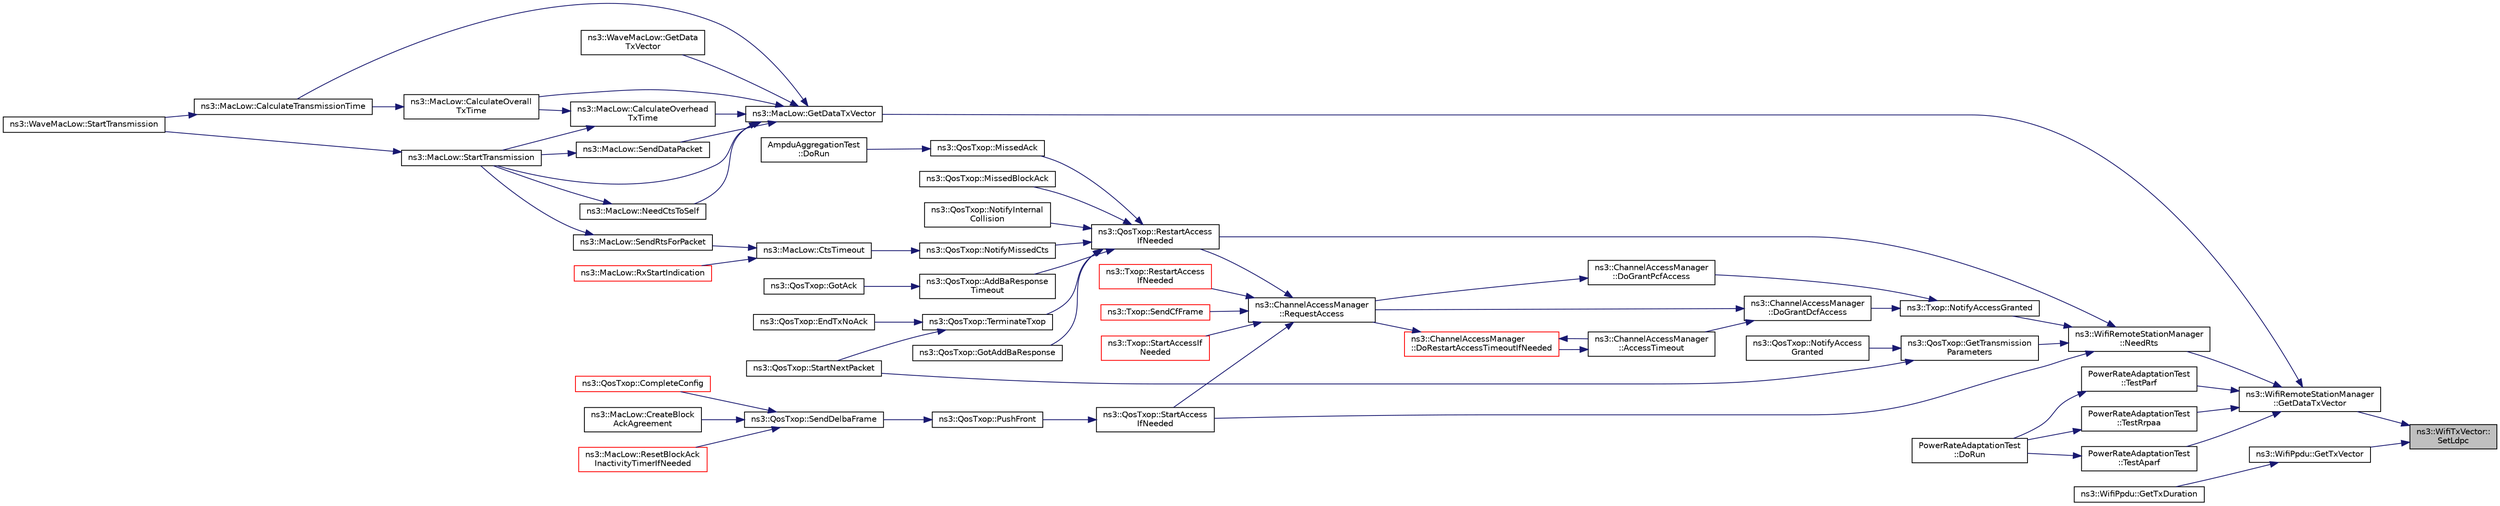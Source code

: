 digraph "ns3::WifiTxVector::SetLdpc"
{
 // LATEX_PDF_SIZE
  edge [fontname="Helvetica",fontsize="10",labelfontname="Helvetica",labelfontsize="10"];
  node [fontname="Helvetica",fontsize="10",shape=record];
  rankdir="RL";
  Node1 [label="ns3::WifiTxVector::\lSetLdpc",height=0.2,width=0.4,color="black", fillcolor="grey75", style="filled", fontcolor="black",tooltip="Sets if LDPC FEC coding is being used."];
  Node1 -> Node2 [dir="back",color="midnightblue",fontsize="10",style="solid",fontname="Helvetica"];
  Node2 [label="ns3::WifiRemoteStationManager\l::GetDataTxVector",height=0.2,width=0.4,color="black", fillcolor="white", style="filled",URL="$classns3_1_1_wifi_remote_station_manager.html#a694863b2c3093952b2629e5a2d341a75",tooltip=" "];
  Node2 -> Node3 [dir="back",color="midnightblue",fontsize="10",style="solid",fontname="Helvetica"];
  Node3 [label="ns3::MacLow::GetDataTxVector",height=0.2,width=0.4,color="black", fillcolor="white", style="filled",URL="$classns3_1_1_mac_low.html#aeb3a8ccdb7a068b7ee69d507a66a1b60",tooltip="Return a TXVECTOR for the Data frame given the destination."];
  Node3 -> Node4 [dir="back",color="midnightblue",fontsize="10",style="solid",fontname="Helvetica"];
  Node4 [label="ns3::MacLow::CalculateOverall\lTxTime",height=0.2,width=0.4,color="black", fillcolor="white", style="filled",URL="$classns3_1_1_mac_low.html#a77295a7a4b2e8787e8217f1e58b1746f",tooltip=" "];
  Node4 -> Node5 [dir="back",color="midnightblue",fontsize="10",style="solid",fontname="Helvetica"];
  Node5 [label="ns3::MacLow::CalculateTransmissionTime",height=0.2,width=0.4,color="black", fillcolor="white", style="filled",URL="$classns3_1_1_mac_low.html#a753fdeae4fb18b9b4d3b48c61f721686",tooltip=" "];
  Node5 -> Node6 [dir="back",color="midnightblue",fontsize="10",style="solid",fontname="Helvetica"];
  Node6 [label="ns3::WaveMacLow::StartTransmission",height=0.2,width=0.4,color="black", fillcolor="white", style="filled",URL="$classns3_1_1_wave_mac_low.html#abf4a90e9984a73b24197706fb79118b1",tooltip=" "];
  Node3 -> Node7 [dir="back",color="midnightblue",fontsize="10",style="solid",fontname="Helvetica"];
  Node7 [label="ns3::MacLow::CalculateOverhead\lTxTime",height=0.2,width=0.4,color="black", fillcolor="white", style="filled",URL="$classns3_1_1_mac_low.html#aa2d5acb9a87a417cfa46a4e8b4a8ed01",tooltip=" "];
  Node7 -> Node4 [dir="back",color="midnightblue",fontsize="10",style="solid",fontname="Helvetica"];
  Node7 -> Node8 [dir="back",color="midnightblue",fontsize="10",style="solid",fontname="Helvetica"];
  Node8 [label="ns3::MacLow::StartTransmission",height=0.2,width=0.4,color="black", fillcolor="white", style="filled",URL="$classns3_1_1_mac_low.html#aa477261c5209c13c66af9e2ae78b07e5",tooltip=" "];
  Node8 -> Node6 [dir="back",color="midnightblue",fontsize="10",style="solid",fontname="Helvetica"];
  Node3 -> Node5 [dir="back",color="midnightblue",fontsize="10",style="solid",fontname="Helvetica"];
  Node3 -> Node9 [dir="back",color="midnightblue",fontsize="10",style="solid",fontname="Helvetica"];
  Node9 [label="ns3::WaveMacLow::GetData\lTxVector",height=0.2,width=0.4,color="black", fillcolor="white", style="filled",URL="$classns3_1_1_wave_mac_low.html#a1bb1f43357a8c9513961eca42e104de4",tooltip="Return a TXVECTOR for the DATA frame given the destination."];
  Node3 -> Node10 [dir="back",color="midnightblue",fontsize="10",style="solid",fontname="Helvetica"];
  Node10 [label="ns3::MacLow::NeedCtsToSelf",height=0.2,width=0.4,color="black", fillcolor="white", style="filled",URL="$classns3_1_1_mac_low.html#a3cb981924c8ab9855e5779792988dd21",tooltip="Check if CTS-to-self mechanism should be used for the current packet."];
  Node10 -> Node8 [dir="back",color="midnightblue",fontsize="10",style="solid",fontname="Helvetica"];
  Node3 -> Node11 [dir="back",color="midnightblue",fontsize="10",style="solid",fontname="Helvetica"];
  Node11 [label="ns3::MacLow::SendDataPacket",height=0.2,width=0.4,color="black", fillcolor="white", style="filled",URL="$classns3_1_1_mac_low.html#ab177d7c7ba53c56f91612114412914bf",tooltip="Send Data packet, which can be Data-Ack or RTS-CTS-Data-Ack transaction."];
  Node11 -> Node8 [dir="back",color="midnightblue",fontsize="10",style="solid",fontname="Helvetica"];
  Node3 -> Node8 [dir="back",color="midnightblue",fontsize="10",style="solid",fontname="Helvetica"];
  Node2 -> Node12 [dir="back",color="midnightblue",fontsize="10",style="solid",fontname="Helvetica"];
  Node12 [label="ns3::WifiRemoteStationManager\l::NeedRts",height=0.2,width=0.4,color="black", fillcolor="white", style="filled",URL="$classns3_1_1_wifi_remote_station_manager.html#a39ace4bf721e87a345bcd650f990ae3c",tooltip=" "];
  Node12 -> Node13 [dir="back",color="midnightblue",fontsize="10",style="solid",fontname="Helvetica"];
  Node13 [label="ns3::QosTxop::GetTransmission\lParameters",height=0.2,width=0.4,color="black", fillcolor="white", style="filled",URL="$classns3_1_1_qos_txop.html#ae6b31f57e1aa10ddca460df53d7498fa",tooltip="Compute the MacLow transmission parameters for the given frame."];
  Node13 -> Node14 [dir="back",color="midnightblue",fontsize="10",style="solid",fontname="Helvetica"];
  Node14 [label="ns3::QosTxop::NotifyAccess\lGranted",height=0.2,width=0.4,color="black", fillcolor="white", style="filled",URL="$classns3_1_1_qos_txop.html#a0d5a35b715d1c8415d5d95a5f0b2814c",tooltip="Notify the Txop that access has been granted."];
  Node13 -> Node15 [dir="back",color="midnightblue",fontsize="10",style="solid",fontname="Helvetica"];
  Node15 [label="ns3::QosTxop::StartNextPacket",height=0.2,width=0.4,color="black", fillcolor="white", style="filled",URL="$classns3_1_1_qos_txop.html#ab1e6895b44d7a58e5a563db3ba39fa58",tooltip="Start transmission for the next packet if allowed by the TxopLimit."];
  Node12 -> Node16 [dir="back",color="midnightblue",fontsize="10",style="solid",fontname="Helvetica"];
  Node16 [label="ns3::Txop::NotifyAccessGranted",height=0.2,width=0.4,color="black", fillcolor="white", style="filled",URL="$classns3_1_1_txop.html#ad00c94d57c2d4df4ff1f0a8064805b65",tooltip="Notify the Txop that access has been granted."];
  Node16 -> Node17 [dir="back",color="midnightblue",fontsize="10",style="solid",fontname="Helvetica"];
  Node17 [label="ns3::ChannelAccessManager\l::DoGrantDcfAccess",height=0.2,width=0.4,color="black", fillcolor="white", style="filled",URL="$classns3_1_1_channel_access_manager.html#ab456b95950fd1381ed14c4f7289b997e",tooltip="Grant access to Txop using DCF/EDCF contention rules."];
  Node17 -> Node18 [dir="back",color="midnightblue",fontsize="10",style="solid",fontname="Helvetica"];
  Node18 [label="ns3::ChannelAccessManager\l::AccessTimeout",height=0.2,width=0.4,color="black", fillcolor="white", style="filled",URL="$classns3_1_1_channel_access_manager.html#a0b155956cb94bba762d15d54cc1fe7ca",tooltip="Called when access timeout should occur (e.g."];
  Node18 -> Node19 [dir="back",color="midnightblue",fontsize="10",style="solid",fontname="Helvetica"];
  Node19 [label="ns3::ChannelAccessManager\l::DoRestartAccessTimeoutIfNeeded",height=0.2,width=0.4,color="red", fillcolor="white", style="filled",URL="$classns3_1_1_channel_access_manager.html#a4197521f9ff8b1a70f837ed87e8737e3",tooltip=" "];
  Node19 -> Node18 [dir="back",color="midnightblue",fontsize="10",style="solid",fontname="Helvetica"];
  Node19 -> Node24 [dir="back",color="midnightblue",fontsize="10",style="solid",fontname="Helvetica"];
  Node24 [label="ns3::ChannelAccessManager\l::RequestAccess",height=0.2,width=0.4,color="black", fillcolor="white", style="filled",URL="$classns3_1_1_channel_access_manager.html#abb772d23a9ee81e9b6ce46b3aefc67a8",tooltip=" "];
  Node24 -> Node25 [dir="back",color="midnightblue",fontsize="10",style="solid",fontname="Helvetica"];
  Node25 [label="ns3::QosTxop::RestartAccess\lIfNeeded",height=0.2,width=0.4,color="black", fillcolor="white", style="filled",URL="$classns3_1_1_qos_txop.html#a3d5d94d486873862978c1fde6e295422",tooltip="Restart access request if needed."];
  Node25 -> Node26 [dir="back",color="midnightblue",fontsize="10",style="solid",fontname="Helvetica"];
  Node26 [label="ns3::QosTxop::AddBaResponse\lTimeout",height=0.2,width=0.4,color="black", fillcolor="white", style="filled",URL="$classns3_1_1_qos_txop.html#a30f5c2af1b50e6ee48771de46cd8033f",tooltip="Callback when ADDBA response is not received after timeout."];
  Node26 -> Node27 [dir="back",color="midnightblue",fontsize="10",style="solid",fontname="Helvetica"];
  Node27 [label="ns3::QosTxop::GotAck",height=0.2,width=0.4,color="black", fillcolor="white", style="filled",URL="$classns3_1_1_qos_txop.html#ac8fc9fff319b72efa72d3c984c8ed37f",tooltip="Event handler when an Ack is received."];
  Node25 -> Node28 [dir="back",color="midnightblue",fontsize="10",style="solid",fontname="Helvetica"];
  Node28 [label="ns3::QosTxop::GotAddBaResponse",height=0.2,width=0.4,color="black", fillcolor="white", style="filled",URL="$classns3_1_1_qos_txop.html#ac9eb0a34c5182eecd976e4b0b6b69c2f",tooltip="Event handler when an ADDBA response is received."];
  Node25 -> Node29 [dir="back",color="midnightblue",fontsize="10",style="solid",fontname="Helvetica"];
  Node29 [label="ns3::QosTxop::MissedAck",height=0.2,width=0.4,color="black", fillcolor="white", style="filled",URL="$classns3_1_1_qos_txop.html#aefd7967703c6f16501599e943f94298b",tooltip="Event handler when an Ack is missed."];
  Node29 -> Node30 [dir="back",color="midnightblue",fontsize="10",style="solid",fontname="Helvetica"];
  Node30 [label="AmpduAggregationTest\l::DoRun",height=0.2,width=0.4,color="black", fillcolor="white", style="filled",URL="$class_ampdu_aggregation_test.html#a7414dc8d4dd982ab4c1eaadb5b2c693d",tooltip="Implementation to actually run this TestCase."];
  Node25 -> Node31 [dir="back",color="midnightblue",fontsize="10",style="solid",fontname="Helvetica"];
  Node31 [label="ns3::QosTxop::MissedBlockAck",height=0.2,width=0.4,color="black", fillcolor="white", style="filled",URL="$classns3_1_1_qos_txop.html#a53f04ba906e1b7c99f35eafbb11d4479",tooltip="Event handler when a BlockAck timeout has occurred."];
  Node25 -> Node32 [dir="back",color="midnightblue",fontsize="10",style="solid",fontname="Helvetica"];
  Node32 [label="ns3::QosTxop::NotifyInternal\lCollision",height=0.2,width=0.4,color="black", fillcolor="white", style="filled",URL="$classns3_1_1_qos_txop.html#a89bd16f2271d51bb1ddafb339b07f54a",tooltip="Notify the Txop that internal collision has occurred."];
  Node25 -> Node33 [dir="back",color="midnightblue",fontsize="10",style="solid",fontname="Helvetica"];
  Node33 [label="ns3::QosTxop::NotifyMissedCts",height=0.2,width=0.4,color="black", fillcolor="white", style="filled",URL="$classns3_1_1_qos_txop.html#a0b82aec30711d3b4fb94d164388ecf9c",tooltip="Event handler when a CTS timeout has occurred."];
  Node33 -> Node34 [dir="back",color="midnightblue",fontsize="10",style="solid",fontname="Helvetica"];
  Node34 [label="ns3::MacLow::CtsTimeout",height=0.2,width=0.4,color="black", fillcolor="white", style="filled",URL="$classns3_1_1_mac_low.html#a35adb9b4c7f1035da2cb080289ba9cf7",tooltip="Event handler when CTS timeout occurs."];
  Node34 -> Node35 [dir="back",color="midnightblue",fontsize="10",style="solid",fontname="Helvetica"];
  Node35 [label="ns3::MacLow::RxStartIndication",height=0.2,width=0.4,color="red", fillcolor="white", style="filled",URL="$classns3_1_1_mac_low.html#af096a2fe9597c4ca80ae1af4870a45a8",tooltip=" "];
  Node34 -> Node38 [dir="back",color="midnightblue",fontsize="10",style="solid",fontname="Helvetica"];
  Node38 [label="ns3::MacLow::SendRtsForPacket",height=0.2,width=0.4,color="black", fillcolor="white", style="filled",URL="$classns3_1_1_mac_low.html#ac472702b866a51ea2dfb7637381897aa",tooltip="Send RTS to begin RTS-CTS-Data-Ack transaction."];
  Node38 -> Node8 [dir="back",color="midnightblue",fontsize="10",style="solid",fontname="Helvetica"];
  Node25 -> Node39 [dir="back",color="midnightblue",fontsize="10",style="solid",fontname="Helvetica"];
  Node39 [label="ns3::QosTxop::TerminateTxop",height=0.2,width=0.4,color="black", fillcolor="white", style="filled",URL="$classns3_1_1_qos_txop.html#a376a2de891a03e243c56c6af5544c6ae",tooltip="Update backoff and restart access if needed."];
  Node39 -> Node40 [dir="back",color="midnightblue",fontsize="10",style="solid",fontname="Helvetica"];
  Node40 [label="ns3::QosTxop::EndTxNoAck",height=0.2,width=0.4,color="black", fillcolor="white", style="filled",URL="$classns3_1_1_qos_txop.html#a05d86df8343fe65adf7a953701062ec1",tooltip="Event handler when a transmission that does not require an Ack has completed."];
  Node39 -> Node15 [dir="back",color="midnightblue",fontsize="10",style="solid",fontname="Helvetica"];
  Node24 -> Node41 [dir="back",color="midnightblue",fontsize="10",style="solid",fontname="Helvetica"];
  Node41 [label="ns3::Txop::RestartAccess\lIfNeeded",height=0.2,width=0.4,color="red", fillcolor="white", style="filled",URL="$classns3_1_1_txop.html#a734dc1c8f48818cb6896f9d7cbe90160",tooltip="Restart access request if needed."];
  Node24 -> Node58 [dir="back",color="midnightblue",fontsize="10",style="solid",fontname="Helvetica"];
  Node58 [label="ns3::Txop::SendCfFrame",height=0.2,width=0.4,color="red", fillcolor="white", style="filled",URL="$classns3_1_1_txop.html#a9bd5d9353a092b4cfe7896451fb768d6",tooltip="Sends CF frame to STA with address addr."];
  Node24 -> Node67 [dir="back",color="midnightblue",fontsize="10",style="solid",fontname="Helvetica"];
  Node67 [label="ns3::QosTxop::StartAccess\lIfNeeded",height=0.2,width=0.4,color="black", fillcolor="white", style="filled",URL="$classns3_1_1_qos_txop.html#a31afaa3f2374697d39987905d5127868",tooltip="Request access from Txop if needed."];
  Node67 -> Node68 [dir="back",color="midnightblue",fontsize="10",style="solid",fontname="Helvetica"];
  Node68 [label="ns3::QosTxop::PushFront",height=0.2,width=0.4,color="black", fillcolor="white", style="filled",URL="$classns3_1_1_qos_txop.html#a9fc6dae18ae52d714c301e586afa1220",tooltip=" "];
  Node68 -> Node69 [dir="back",color="midnightblue",fontsize="10",style="solid",fontname="Helvetica"];
  Node69 [label="ns3::QosTxop::SendDelbaFrame",height=0.2,width=0.4,color="black", fillcolor="white", style="filled",URL="$classns3_1_1_qos_txop.html#aa05a8b97a1b5f7bb4589ad12ac2c08c5",tooltip="Sends DELBA frame to cancel a block ack agreement with STA addressed by addr for TID tid."];
  Node69 -> Node70 [dir="back",color="midnightblue",fontsize="10",style="solid",fontname="Helvetica"];
  Node70 [label="ns3::QosTxop::CompleteConfig",height=0.2,width=0.4,color="red", fillcolor="white", style="filled",URL="$classns3_1_1_qos_txop.html#ab523d3895d795b7be5abab62d14ecc51",tooltip="Complete block ack configuration."];
  Node69 -> Node73 [dir="back",color="midnightblue",fontsize="10",style="solid",fontname="Helvetica"];
  Node73 [label="ns3::MacLow::CreateBlock\lAckAgreement",height=0.2,width=0.4,color="black", fillcolor="white", style="filled",URL="$classns3_1_1_mac_low.html#ab70f7f727b5f9e1e1357a73e29ba7f82",tooltip=" "];
  Node69 -> Node74 [dir="back",color="midnightblue",fontsize="10",style="solid",fontname="Helvetica"];
  Node74 [label="ns3::MacLow::ResetBlockAck\lInactivityTimerIfNeeded",height=0.2,width=0.4,color="red", fillcolor="white", style="filled",URL="$classns3_1_1_mac_low.html#aafa012c5d2dde80484d6546c802f02f8",tooltip="Every time that a BlockAckRequest or a packet with Ack Policy equals to Block Ack are received,..."];
  Node24 -> Node75 [dir="back",color="midnightblue",fontsize="10",style="solid",fontname="Helvetica"];
  Node75 [label="ns3::Txop::StartAccessIf\lNeeded",height=0.2,width=0.4,color="red", fillcolor="white", style="filled",URL="$classns3_1_1_txop.html#afd99f40351a5b67181f14008d0751075",tooltip="Request access from Txop if needed."];
  Node17 -> Node24 [dir="back",color="midnightblue",fontsize="10",style="solid",fontname="Helvetica"];
  Node16 -> Node112 [dir="back",color="midnightblue",fontsize="10",style="solid",fontname="Helvetica"];
  Node112 [label="ns3::ChannelAccessManager\l::DoGrantPcfAccess",height=0.2,width=0.4,color="black", fillcolor="white", style="filled",URL="$classns3_1_1_channel_access_manager.html#a1b41fbd994b39f8514c4ecfd479c3340",tooltip="Grant access to Txop using PCF preemption."];
  Node112 -> Node24 [dir="back",color="midnightblue",fontsize="10",style="solid",fontname="Helvetica"];
  Node12 -> Node25 [dir="back",color="midnightblue",fontsize="10",style="solid",fontname="Helvetica"];
  Node12 -> Node67 [dir="back",color="midnightblue",fontsize="10",style="solid",fontname="Helvetica"];
  Node2 -> Node113 [dir="back",color="midnightblue",fontsize="10",style="solid",fontname="Helvetica"];
  Node113 [label="PowerRateAdaptationTest\l::TestAparf",height=0.2,width=0.4,color="black", fillcolor="white", style="filled",URL="$class_power_rate_adaptation_test.html#a3c3954526cb787125fea4c50cfe76174",tooltip="Test aparf function."];
  Node113 -> Node114 [dir="back",color="midnightblue",fontsize="10",style="solid",fontname="Helvetica"];
  Node114 [label="PowerRateAdaptationTest\l::DoRun",height=0.2,width=0.4,color="black", fillcolor="white", style="filled",URL="$class_power_rate_adaptation_test.html#aab868cfafe1fcef3c1a777720571147d",tooltip="Implementation to actually run this TestCase."];
  Node2 -> Node115 [dir="back",color="midnightblue",fontsize="10",style="solid",fontname="Helvetica"];
  Node115 [label="PowerRateAdaptationTest\l::TestParf",height=0.2,width=0.4,color="black", fillcolor="white", style="filled",URL="$class_power_rate_adaptation_test.html#a06db52c180644f3b961de054c41f2115",tooltip="Test parf function."];
  Node115 -> Node114 [dir="back",color="midnightblue",fontsize="10",style="solid",fontname="Helvetica"];
  Node2 -> Node116 [dir="back",color="midnightblue",fontsize="10",style="solid",fontname="Helvetica"];
  Node116 [label="PowerRateAdaptationTest\l::TestRrpaa",height=0.2,width=0.4,color="black", fillcolor="white", style="filled",URL="$class_power_rate_adaptation_test.html#af0e5f044ed9bdf20dc203926ff8677b4",tooltip="Test rrpaa function."];
  Node116 -> Node114 [dir="back",color="midnightblue",fontsize="10",style="solid",fontname="Helvetica"];
  Node1 -> Node117 [dir="back",color="midnightblue",fontsize="10",style="solid",fontname="Helvetica"];
  Node117 [label="ns3::WifiPpdu::GetTxVector",height=0.2,width=0.4,color="black", fillcolor="white", style="filled",URL="$classns3_1_1_wifi_ppdu.html#a43e190b01f0cd0d287416df16bb1de3a",tooltip="Get the TXVECTOR used to send the PPDU."];
  Node117 -> Node118 [dir="back",color="midnightblue",fontsize="10",style="solid",fontname="Helvetica"];
  Node118 [label="ns3::WifiPpdu::GetTxDuration",height=0.2,width=0.4,color="black", fillcolor="white", style="filled",URL="$classns3_1_1_wifi_ppdu.html#a0a0af942d5c7af3f92666fcdef1d0460",tooltip="Get the total transmission duration of the PPDU."];
}
